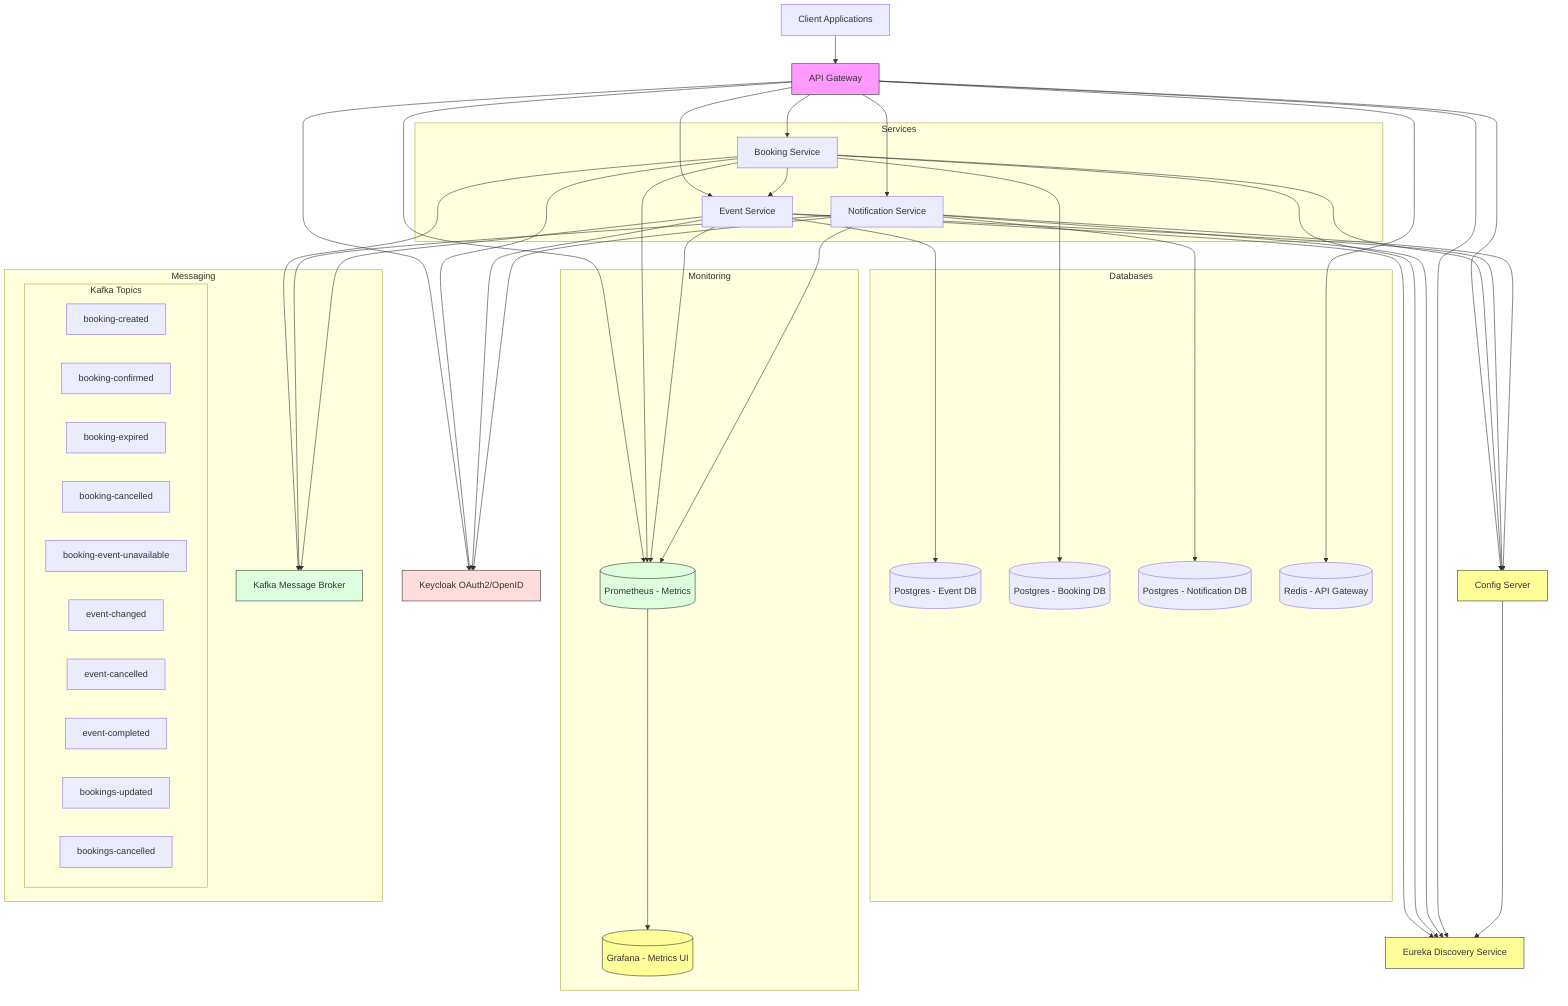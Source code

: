 graph TB
    Client[Client Applications]
    Gateway[API Gateway]
    Config[Config Server]
    Eureka[Eureka Discovery Service]
    Keycloak[Keycloak OAuth2/OpenID]
    
    subgraph Services
        EventService[Event Service]
        BookingService[Booking Service]
        NotificationService[Notification Service]
    end
    
    subgraph Databases
        EventDB[(Postgres - Event DB)]
        BookingDB[(Postgres - Booking DB)]
        NotificationDB[(Postgres - Notification DB)]
        Cache[(Redis - API Gateway)]
    end

    subgraph Monitoring
        Prometheus[(Prometheus - Metrics)]
        Grafana[(Grafana - Metrics UI)]
    end
    
    subgraph Messaging
        Kafka[Kafka Message Broker]
        
        subgraph Kafka Topics
            topic1[booking-created]
            topic2[booking-confirmed]
            topic3[booking-expired]
            topic4[booking-cancelled]
            topic5[booking-event-unavailable]
            topic6[event-changed]
            topic7[event-cancelled]
            topic8[event-completed]
            topic9[bookings-updated]
            topic10[bookings-cancelled]
        end
    end

    Client --> Gateway

    Gateway --> EventService
    Gateway --> BookingService
    Gateway --> NotificationService
    Gateway --> Cache

    Gateway --> Keycloak
    BookingService --> Keycloak
    EventService --> Keycloak
    NotificationService --> Keycloak

    Gateway --> Prometheus
    BookingService --> Prometheus
    EventService --> Prometheus
    NotificationService --> Prometheus

    Prometheus --> Grafana

    EventService --> EventDB
    BookingService --> BookingDB
    NotificationService --> NotificationDB
    
    EventService --> Eureka
    BookingService --> Eureka
    NotificationService --> Eureka
    Gateway --> Eureka
    Config --> Eureka

    Gateway --> Config
    BookingService --> Config
    EventService --> Config
    NotificationService --> Config

    BookingService --> Kafka
    NotificationService --> Kafka
    EventService --> Kafka

    BookingService --> EventService

    style Gateway fill:#f9f,stroke:#333
    style Eureka fill:#ff9,stroke:#333
    style Config fill:#ff9,stroke:#333
    style Kafka fill:#dfd,stroke:#333
    style Keycloak fill:#fdd,stroke:#333
    style Prometheus fill:#dfd,stroke:#333
    style Grafana fill:#ff9,stroke:#333